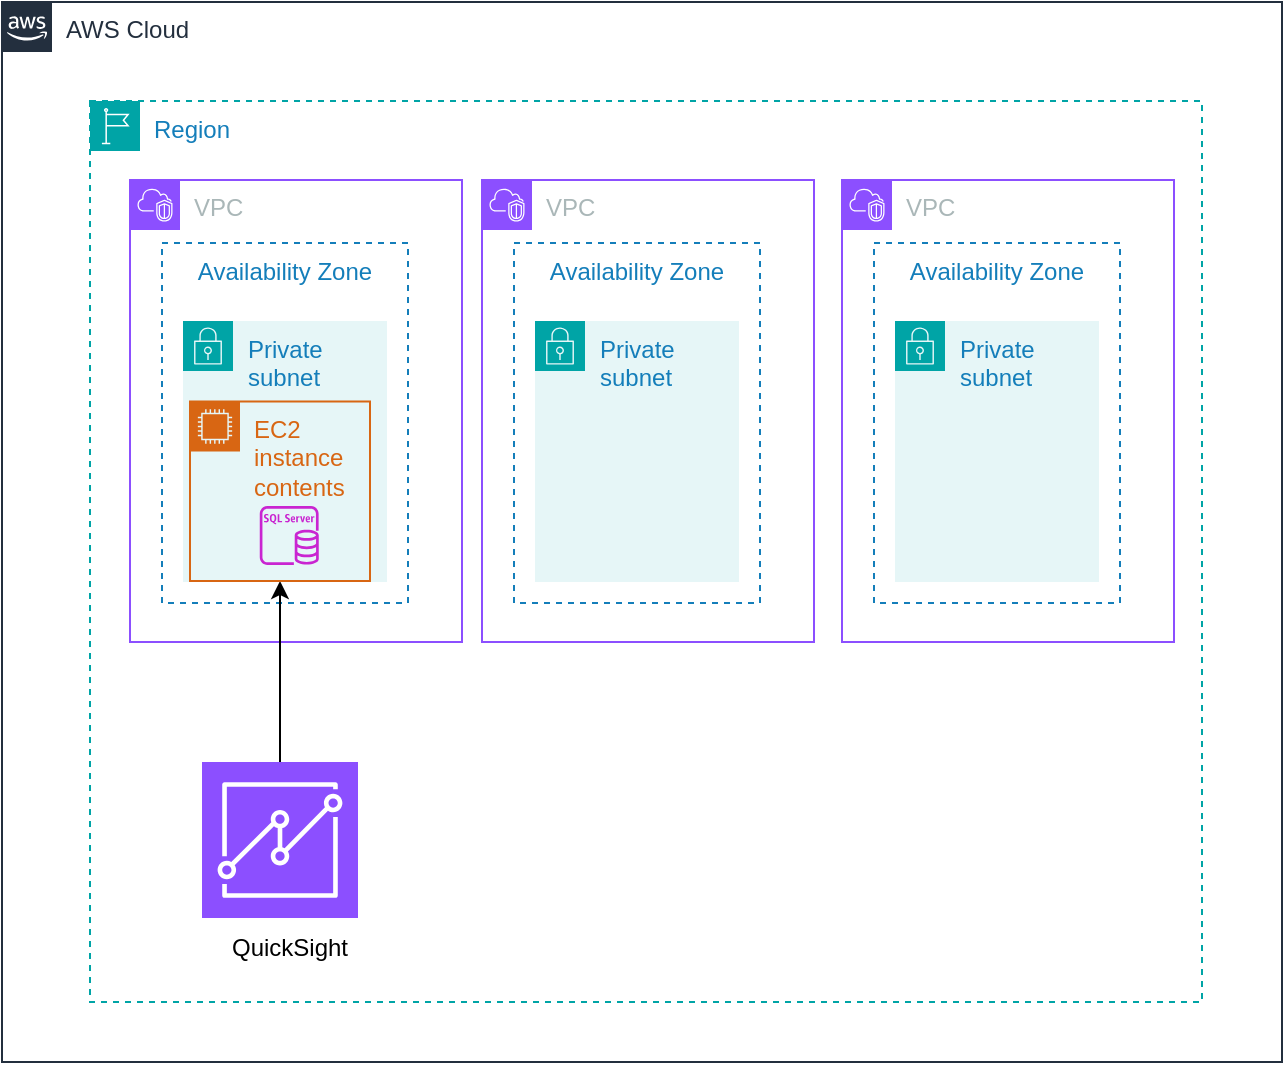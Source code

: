 <mxfile version="22.1.3" type="github">
  <diagram name="ページ1" id="tVy99rYXHUsZH3hneVnp">
    <mxGraphModel dx="1434" dy="1927" grid="1" gridSize="10" guides="1" tooltips="1" connect="1" arrows="1" fold="1" page="1" pageScale="1" pageWidth="827" pageHeight="1169" math="0" shadow="0">
      <root>
        <mxCell id="0" />
        <mxCell id="1" parent="0" />
        <mxCell id="xZfSfxxHkl3YPpoPbqo2-1" value="AWS Cloud" style="points=[[0,0],[0.25,0],[0.5,0],[0.75,0],[1,0],[1,0.25],[1,0.5],[1,0.75],[1,1],[0.75,1],[0.5,1],[0.25,1],[0,1],[0,0.75],[0,0.5],[0,0.25]];outlineConnect=0;gradientColor=none;html=1;whiteSpace=wrap;fontSize=12;fontStyle=0;container=1;pointerEvents=0;collapsible=0;recursiveResize=0;shape=mxgraph.aws4.group;grIcon=mxgraph.aws4.group_aws_cloud_alt;strokeColor=#232F3E;fillColor=none;verticalAlign=top;align=left;spacingLeft=30;fontColor=#232F3E;dashed=0;" parent="1" vertex="1">
          <mxGeometry x="94" y="-610" width="640" height="530" as="geometry" />
        </mxCell>
        <mxCell id="xZfSfxxHkl3YPpoPbqo2-11" value="VPC" style="points=[[0,0],[0.25,0],[0.5,0],[0.75,0],[1,0],[1,0.25],[1,0.5],[1,0.75],[1,1],[0.75,1],[0.5,1],[0.25,1],[0,1],[0,0.75],[0,0.5],[0,0.25]];outlineConnect=0;gradientColor=none;html=1;whiteSpace=wrap;fontSize=12;fontStyle=0;container=1;pointerEvents=0;collapsible=0;recursiveResize=0;shape=mxgraph.aws4.group;grIcon=mxgraph.aws4.group_vpc2;strokeColor=#8C4FFF;fillColor=none;verticalAlign=top;align=left;spacingLeft=30;fontColor=#AAB7B8;dashed=0;" parent="xZfSfxxHkl3YPpoPbqo2-1" vertex="1">
          <mxGeometry x="64" y="89" width="166" height="231" as="geometry" />
        </mxCell>
        <mxCell id="xZfSfxxHkl3YPpoPbqo2-3" value="Region" style="points=[[0,0],[0.25,0],[0.5,0],[0.75,0],[1,0],[1,0.25],[1,0.5],[1,0.75],[1,1],[0.75,1],[0.5,1],[0.25,1],[0,1],[0,0.75],[0,0.5],[0,0.25]];outlineConnect=0;gradientColor=none;html=1;whiteSpace=wrap;fontSize=12;fontStyle=0;container=1;pointerEvents=0;collapsible=0;recursiveResize=0;shape=mxgraph.aws4.group;grIcon=mxgraph.aws4.group_region;strokeColor=#00A4A6;fillColor=none;verticalAlign=top;align=left;spacingLeft=30;fontColor=#147EBA;dashed=1;" parent="xZfSfxxHkl3YPpoPbqo2-1" vertex="1">
          <mxGeometry x="44" y="49.5" width="556" height="450.5" as="geometry" />
        </mxCell>
        <mxCell id="wf-hKyWGlj1gjCBKWFYa-4" value="Private subnet" style="points=[[0,0],[0.25,0],[0.5,0],[0.75,0],[1,0],[1,0.25],[1,0.5],[1,0.75],[1,1],[0.75,1],[0.5,1],[0.25,1],[0,1],[0,0.75],[0,0.5],[0,0.25]];outlineConnect=0;gradientColor=none;html=1;whiteSpace=wrap;fontSize=12;fontStyle=0;container=0;pointerEvents=0;collapsible=0;recursiveResize=0;shape=mxgraph.aws4.group;grIcon=mxgraph.aws4.group_security_group;grStroke=0;strokeColor=#00A4A6;fillColor=#E6F6F7;verticalAlign=top;align=left;spacingLeft=30;fontColor=#147EBA;dashed=0;" vertex="1" parent="xZfSfxxHkl3YPpoPbqo2-3">
          <mxGeometry x="46.5" y="110" width="102" height="130.5" as="geometry" />
        </mxCell>
        <mxCell id="xZfSfxxHkl3YPpoPbqo2-10" value="Availability Zone" style="fillColor=none;strokeColor=#147EBA;dashed=1;verticalAlign=top;fontStyle=0;fontColor=#147EBA;whiteSpace=wrap;html=1;" parent="xZfSfxxHkl3YPpoPbqo2-3" vertex="1">
          <mxGeometry x="36" y="71" width="123" height="180" as="geometry" />
        </mxCell>
        <mxCell id="wf-hKyWGlj1gjCBKWFYa-5" value="VPC" style="points=[[0,0],[0.25,0],[0.5,0],[0.75,0],[1,0],[1,0.25],[1,0.5],[1,0.75],[1,1],[0.75,1],[0.5,1],[0.25,1],[0,1],[0,0.75],[0,0.5],[0,0.25]];outlineConnect=0;gradientColor=none;html=1;whiteSpace=wrap;fontSize=12;fontStyle=0;container=1;pointerEvents=0;collapsible=0;recursiveResize=0;shape=mxgraph.aws4.group;grIcon=mxgraph.aws4.group_vpc2;strokeColor=#8C4FFF;fillColor=none;verticalAlign=top;align=left;spacingLeft=30;fontColor=#AAB7B8;dashed=0;" vertex="1" parent="xZfSfxxHkl3YPpoPbqo2-3">
          <mxGeometry x="196" y="39.5" width="166" height="231" as="geometry" />
        </mxCell>
        <mxCell id="wf-hKyWGlj1gjCBKWFYa-6" value="Private subnet" style="points=[[0,0],[0.25,0],[0.5,0],[0.75,0],[1,0],[1,0.25],[1,0.5],[1,0.75],[1,1],[0.75,1],[0.5,1],[0.25,1],[0,1],[0,0.75],[0,0.5],[0,0.25]];outlineConnect=0;gradientColor=none;html=1;whiteSpace=wrap;fontSize=12;fontStyle=0;container=0;pointerEvents=0;collapsible=0;recursiveResize=0;shape=mxgraph.aws4.group;grIcon=mxgraph.aws4.group_security_group;grStroke=0;strokeColor=#00A4A6;fillColor=#E6F6F7;verticalAlign=top;align=left;spacingLeft=30;fontColor=#147EBA;dashed=0;" vertex="1" parent="xZfSfxxHkl3YPpoPbqo2-3">
          <mxGeometry x="222.5" y="110" width="102" height="130.5" as="geometry" />
        </mxCell>
        <mxCell id="wf-hKyWGlj1gjCBKWFYa-7" value="Availability Zone" style="fillColor=none;strokeColor=#147EBA;dashed=1;verticalAlign=top;fontStyle=0;fontColor=#147EBA;whiteSpace=wrap;html=1;" vertex="1" parent="xZfSfxxHkl3YPpoPbqo2-3">
          <mxGeometry x="212" y="71" width="123" height="180" as="geometry" />
        </mxCell>
        <mxCell id="wf-hKyWGlj1gjCBKWFYa-9" value="VPC" style="points=[[0,0],[0.25,0],[0.5,0],[0.75,0],[1,0],[1,0.25],[1,0.5],[1,0.75],[1,1],[0.75,1],[0.5,1],[0.25,1],[0,1],[0,0.75],[0,0.5],[0,0.25]];outlineConnect=0;gradientColor=none;html=1;whiteSpace=wrap;fontSize=12;fontStyle=0;container=1;pointerEvents=0;collapsible=0;recursiveResize=0;shape=mxgraph.aws4.group;grIcon=mxgraph.aws4.group_vpc2;strokeColor=#8C4FFF;fillColor=none;verticalAlign=top;align=left;spacingLeft=30;fontColor=#AAB7B8;dashed=0;" vertex="1" parent="xZfSfxxHkl3YPpoPbqo2-3">
          <mxGeometry x="376" y="39.5" width="166" height="231" as="geometry" />
        </mxCell>
        <mxCell id="wf-hKyWGlj1gjCBKWFYa-10" value="Private subnet" style="points=[[0,0],[0.25,0],[0.5,0],[0.75,0],[1,0],[1,0.25],[1,0.5],[1,0.75],[1,1],[0.75,1],[0.5,1],[0.25,1],[0,1],[0,0.75],[0,0.5],[0,0.25]];outlineConnect=0;gradientColor=none;html=1;whiteSpace=wrap;fontSize=12;fontStyle=0;container=0;pointerEvents=0;collapsible=0;recursiveResize=0;shape=mxgraph.aws4.group;grIcon=mxgraph.aws4.group_security_group;grStroke=0;strokeColor=#00A4A6;fillColor=#E6F6F7;verticalAlign=top;align=left;spacingLeft=30;fontColor=#147EBA;dashed=0;" vertex="1" parent="xZfSfxxHkl3YPpoPbqo2-3">
          <mxGeometry x="402.5" y="110" width="102" height="130.5" as="geometry" />
        </mxCell>
        <mxCell id="wf-hKyWGlj1gjCBKWFYa-11" value="Availability Zone" style="fillColor=none;strokeColor=#147EBA;dashed=1;verticalAlign=top;fontStyle=0;fontColor=#147EBA;whiteSpace=wrap;html=1;" vertex="1" parent="xZfSfxxHkl3YPpoPbqo2-3">
          <mxGeometry x="392" y="71" width="123" height="180" as="geometry" />
        </mxCell>
        <mxCell id="wf-hKyWGlj1gjCBKWFYa-16" style="edgeStyle=orthogonalEdgeStyle;rounded=0;orthogonalLoop=1;jettySize=auto;html=1;exitX=0.5;exitY=0;exitDx=0;exitDy=0;exitPerimeter=0;" edge="1" parent="xZfSfxxHkl3YPpoPbqo2-3" source="wf-hKyWGlj1gjCBKWFYa-13" target="wf-hKyWGlj1gjCBKWFYa-15">
          <mxGeometry relative="1" as="geometry" />
        </mxCell>
        <mxCell id="wf-hKyWGlj1gjCBKWFYa-13" value="" style="sketch=0;points=[[0,0,0],[0.25,0,0],[0.5,0,0],[0.75,0,0],[1,0,0],[0,1,0],[0.25,1,0],[0.5,1,0],[0.75,1,0],[1,1,0],[0,0.25,0],[0,0.5,0],[0,0.75,0],[1,0.25,0],[1,0.5,0],[1,0.75,0]];outlineConnect=0;fontColor=#232F3E;fillColor=#8C4FFF;strokeColor=#ffffff;dashed=0;verticalLabelPosition=bottom;verticalAlign=top;align=center;html=1;fontSize=12;fontStyle=0;aspect=fixed;shape=mxgraph.aws4.resourceIcon;resIcon=mxgraph.aws4.quicksight;" vertex="1" parent="xZfSfxxHkl3YPpoPbqo2-3">
          <mxGeometry x="56" y="330.5" width="78" height="78" as="geometry" />
        </mxCell>
        <mxCell id="wf-hKyWGlj1gjCBKWFYa-12" value="" style="sketch=0;outlineConnect=0;fontColor=#232F3E;gradientColor=none;fillColor=#C925D1;strokeColor=none;dashed=0;verticalLabelPosition=bottom;verticalAlign=top;align=center;html=1;fontSize=12;fontStyle=0;aspect=fixed;pointerEvents=1;shape=mxgraph.aws4.rds_sql_server_instance;" vertex="1" parent="xZfSfxxHkl3YPpoPbqo2-3">
          <mxGeometry x="84.88" y="202.5" width="29.5" height="29.5" as="geometry" />
        </mxCell>
        <mxCell id="wf-hKyWGlj1gjCBKWFYa-15" value="EC2 instance contents" style="points=[[0,0],[0.25,0],[0.5,0],[0.75,0],[1,0],[1,0.25],[1,0.5],[1,0.75],[1,1],[0.75,1],[0.5,1],[0.25,1],[0,1],[0,0.75],[0,0.5],[0,0.25]];outlineConnect=0;gradientColor=none;html=1;whiteSpace=wrap;fontSize=12;fontStyle=0;container=1;pointerEvents=0;collapsible=0;recursiveResize=0;shape=mxgraph.aws4.group;grIcon=mxgraph.aws4.group_ec2_instance_contents;strokeColor=#D86613;fillColor=none;verticalAlign=top;align=left;spacingLeft=30;fontColor=#D86613;dashed=0;" vertex="1" parent="xZfSfxxHkl3YPpoPbqo2-3">
          <mxGeometry x="50" y="150.25" width="90" height="89.75" as="geometry" />
        </mxCell>
        <mxCell id="wf-hKyWGlj1gjCBKWFYa-17" value="QuickSight" style="text;strokeColor=none;align=center;fillColor=none;html=1;verticalAlign=middle;whiteSpace=wrap;rounded=0;" vertex="1" parent="xZfSfxxHkl3YPpoPbqo2-3">
          <mxGeometry x="69.63" y="408.5" width="60" height="30" as="geometry" />
        </mxCell>
      </root>
    </mxGraphModel>
  </diagram>
</mxfile>
